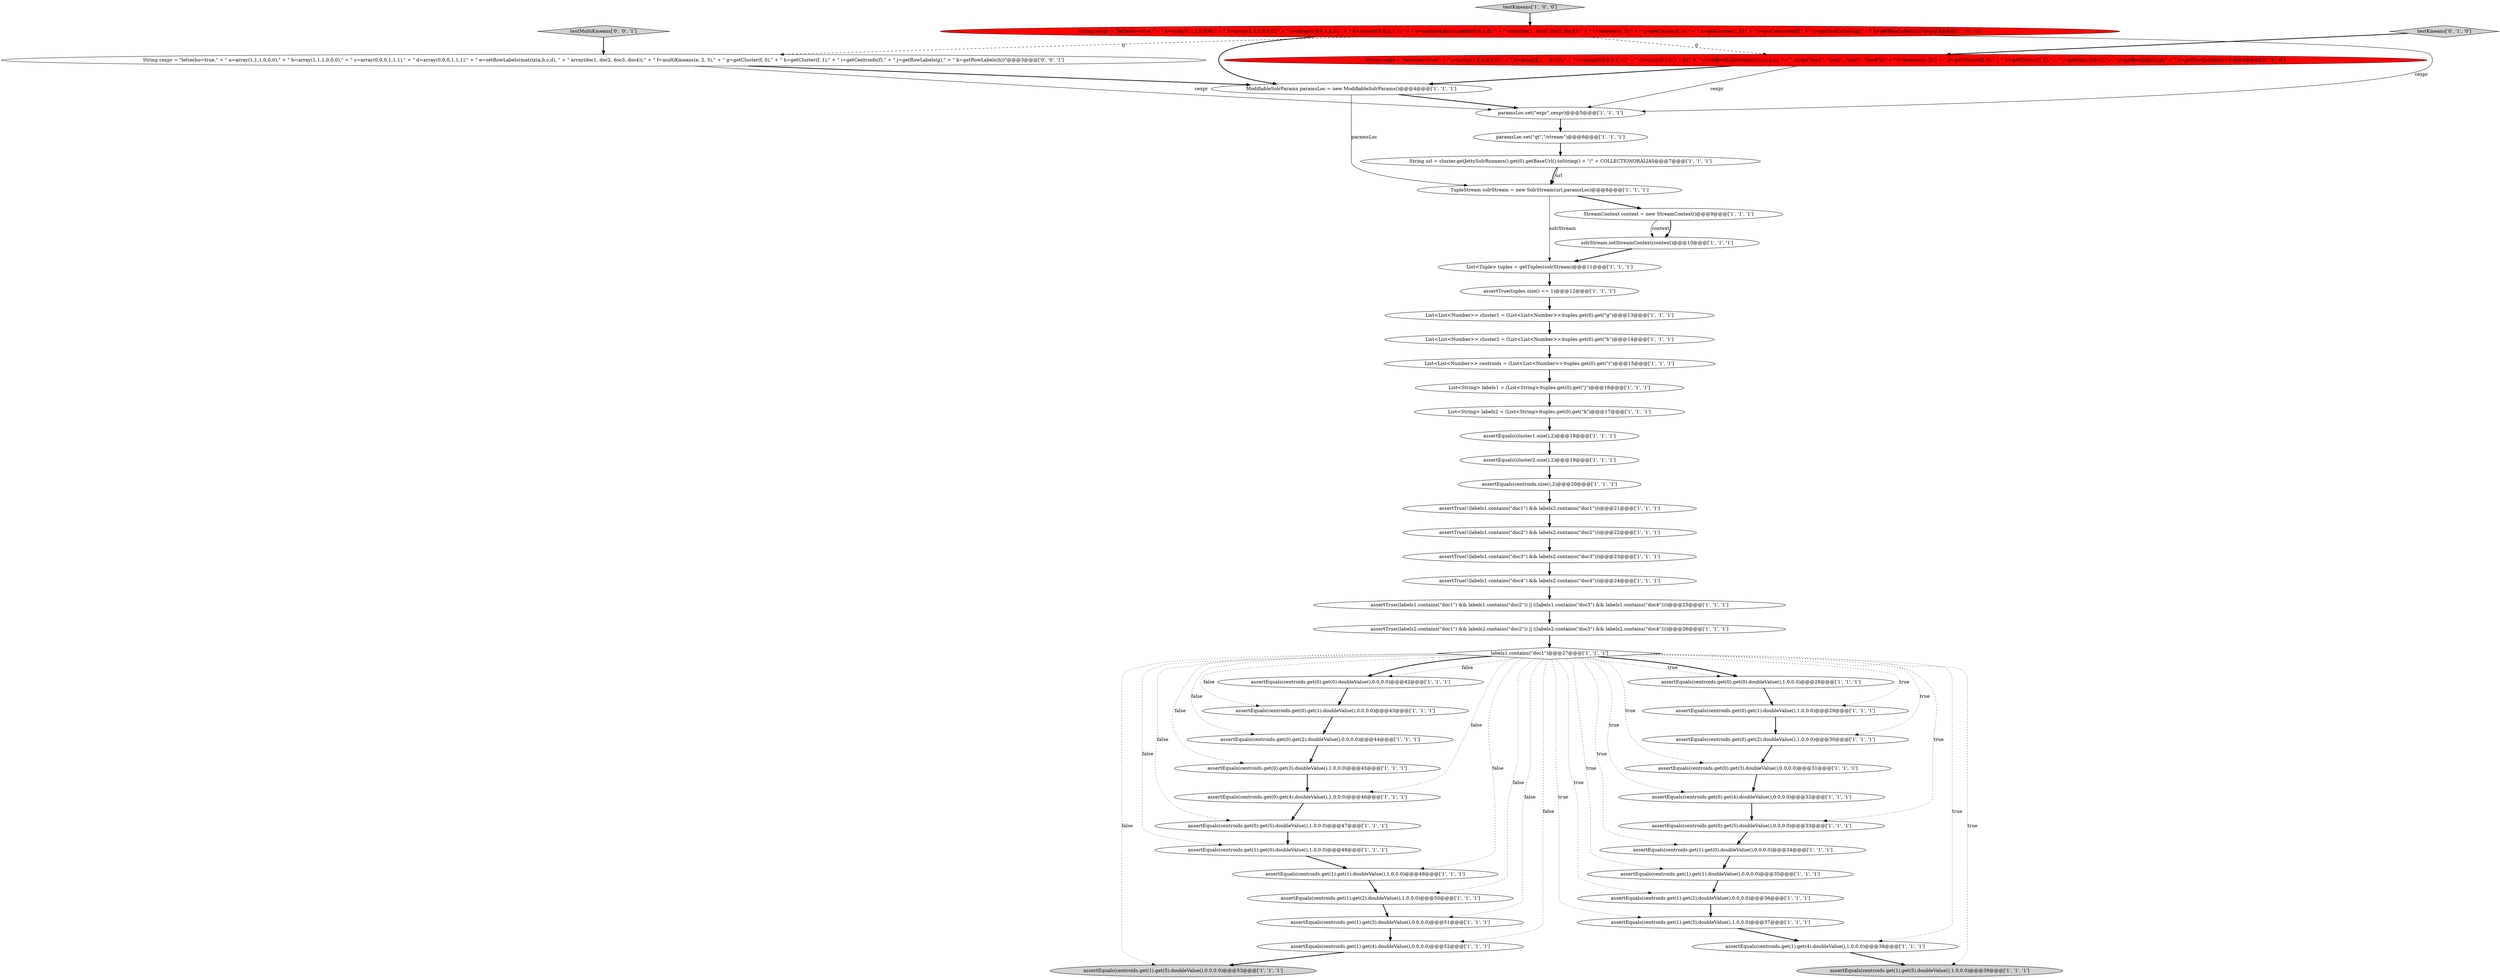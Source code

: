 digraph {
16 [style = filled, label = "assertTrue((labels1.contains(\"doc1\") && labels1.contains(\"doc2\")) || ((labels1.contains(\"doc3\") && labels1.contains(\"doc4\"))))@@@25@@@['1', '1', '1']", fillcolor = white, shape = ellipse image = "AAA0AAABBB1BBB"];
47 [style = filled, label = "List<List<Number>> cluster1 = (List<List<Number>>)tuples.get(0).get(\"g\")@@@13@@@['1', '1', '1']", fillcolor = white, shape = ellipse image = "AAA0AAABBB1BBB"];
4 [style = filled, label = "String cexpr = \"let(echo=true,\" + \" a=array(1,1,1,0,0,0),\" + \" b=array(1,1,1,0,0,0),\" + \" c=array(0,0,0,1,1,1),\" + \" d=array(0,0,0,1,1,1),\" + \" e=setRowLabels(matrix(a,b,c,d), \" + \" array(doc1, doc2, doc3, doc4)),\" + \" f=kmeans(e, 2),\" + \" g=getCluster(f, 0),\" + \" h=getCluster(f, 1),\" + \" i=getCentroids(f),\" + \" j=getRowLabels(g),\" + \" k=getRowLabels(h))\"@@@3@@@['1', '0', '0']", fillcolor = red, shape = ellipse image = "AAA1AAABBB1BBB"];
31 [style = filled, label = "assertEquals(centroids.get(1).get(0).doubleValue(),1.0,0.0)@@@48@@@['1', '1', '1']", fillcolor = white, shape = ellipse image = "AAA0AAABBB1BBB"];
52 [style = filled, label = "String cexpr = \"let(echo=true,\" + \" a=array(1,1,1,0,0,0),\" + \" b=array(1,1,1,0,0,0),\" + \" c=array(0,0,0,1,1,1),\" + \" d=array(0,0,0,1,1,1),\" + \" e=setRowLabels(matrix(a,b,c,d), \" + \" array(doc1, doc2, doc3, doc4)),\" + \" f=multiKmeans(e, 2, 5),\" + \" g=getCluster(f, 0),\" + \" h=getCluster(f, 1),\" + \" i=getCentroids(f),\" + \" j=getRowLabels(g),\" + \" k=getRowLabels(h))\"@@@3@@@['0', '0', '1']", fillcolor = white, shape = ellipse image = "AAA0AAABBB3BBB"];
23 [style = filled, label = "assertEquals(centroids.get(0).get(0).doubleValue(),1.0,0.0)@@@28@@@['1', '1', '1']", fillcolor = white, shape = ellipse image = "AAA0AAABBB1BBB"];
43 [style = filled, label = "assertEquals(centroids.get(1).get(2).doubleValue(),1.0,0.0)@@@50@@@['1', '1', '1']", fillcolor = white, shape = ellipse image = "AAA0AAABBB1BBB"];
32 [style = filled, label = "assertEquals(centroids.get(1).get(1).doubleValue(),1.0,0.0)@@@49@@@['1', '1', '1']", fillcolor = white, shape = ellipse image = "AAA0AAABBB1BBB"];
41 [style = filled, label = "assertEquals(centroids.get(0).get(4).doubleValue(),0.0,0.0)@@@32@@@['1', '1', '1']", fillcolor = white, shape = ellipse image = "AAA0AAABBB1BBB"];
53 [style = filled, label = "testMultiKmeans['0', '0', '1']", fillcolor = lightgray, shape = diamond image = "AAA0AAABBB3BBB"];
5 [style = filled, label = "List<String> labels1 = (List<String>)tuples.get(0).get(\"j\")@@@16@@@['1', '1', '1']", fillcolor = white, shape = ellipse image = "AAA0AAABBB1BBB"];
42 [style = filled, label = "assertEquals(centroids.get(0).get(1).doubleValue(),1.0,0.0)@@@29@@@['1', '1', '1']", fillcolor = white, shape = ellipse image = "AAA0AAABBB1BBB"];
13 [style = filled, label = "TupleStream solrStream = new SolrStream(url,paramsLoc)@@@8@@@['1', '1', '1']", fillcolor = white, shape = ellipse image = "AAA0AAABBB1BBB"];
8 [style = filled, label = "assertEquals(centroids.get(1).get(3).doubleValue(),0.0,0.0)@@@51@@@['1', '1', '1']", fillcolor = white, shape = ellipse image = "AAA0AAABBB1BBB"];
1 [style = filled, label = "assertEquals(centroids.get(0).get(3).doubleValue(),1.0,0.0)@@@45@@@['1', '1', '1']", fillcolor = white, shape = ellipse image = "AAA0AAABBB1BBB"];
11 [style = filled, label = "assertTrue(!(labels1.contains(\"doc2\") && labels2.contains(\"doc2\")))@@@22@@@['1', '1', '1']", fillcolor = white, shape = ellipse image = "AAA0AAABBB1BBB"];
21 [style = filled, label = "assertEquals(centroids.get(1).get(3).doubleValue(),1.0,0.0)@@@37@@@['1', '1', '1']", fillcolor = white, shape = ellipse image = "AAA0AAABBB1BBB"];
30 [style = filled, label = "assertEquals(centroids.get(1).get(4).doubleValue(),1.0,0.0)@@@38@@@['1', '1', '1']", fillcolor = white, shape = ellipse image = "AAA0AAABBB1BBB"];
9 [style = filled, label = "assertTrue(!(labels1.contains(\"doc4\") && labels2.contains(\"doc4\")))@@@24@@@['1', '1', '1']", fillcolor = white, shape = ellipse image = "AAA0AAABBB1BBB"];
45 [style = filled, label = "labels1.contains(\"doc1\")@@@27@@@['1', '1', '1']", fillcolor = white, shape = diamond image = "AAA0AAABBB1BBB"];
15 [style = filled, label = "assertEquals(centroids.get(1).get(2).doubleValue(),0.0,0.0)@@@36@@@['1', '1', '1']", fillcolor = white, shape = ellipse image = "AAA0AAABBB1BBB"];
29 [style = filled, label = "assertEquals(cluster2.size(),2)@@@19@@@['1', '1', '1']", fillcolor = white, shape = ellipse image = "AAA0AAABBB1BBB"];
3 [style = filled, label = "assertEquals(cluster1.size(),2)@@@18@@@['1', '1', '1']", fillcolor = white, shape = ellipse image = "AAA0AAABBB1BBB"];
25 [style = filled, label = "assertEquals(centroids.get(0).get(1).doubleValue(),0.0,0.0)@@@43@@@['1', '1', '1']", fillcolor = white, shape = ellipse image = "AAA0AAABBB1BBB"];
18 [style = filled, label = "solrStream.setStreamContext(context)@@@10@@@['1', '1', '1']", fillcolor = white, shape = ellipse image = "AAA0AAABBB1BBB"];
14 [style = filled, label = "assertEquals(centroids.get(1).get(5).doubleValue(),0.0,0.0)@@@53@@@['1', '1', '1']", fillcolor = lightgray, shape = ellipse image = "AAA0AAABBB1BBB"];
36 [style = filled, label = "assertEquals(centroids.get(1).get(1).doubleValue(),0.0,0.0)@@@35@@@['1', '1', '1']", fillcolor = white, shape = ellipse image = "AAA0AAABBB1BBB"];
2 [style = filled, label = "testKmeans['1', '0', '0']", fillcolor = lightgray, shape = diamond image = "AAA0AAABBB1BBB"];
12 [style = filled, label = "assertEquals(centroids.get(1).get(0).doubleValue(),0.0,0.0)@@@34@@@['1', '1', '1']", fillcolor = white, shape = ellipse image = "AAA0AAABBB1BBB"];
27 [style = filled, label = "assertTrue(tuples.size() == 1)@@@12@@@['1', '1', '1']", fillcolor = white, shape = ellipse image = "AAA0AAABBB1BBB"];
51 [style = filled, label = "String cexpr = \"let(echo=true,\" + \" a=array(1,1,1,0,0,0),\" + \" b=array(1,1,1,0,0,0),\" + \" c=array(0,0,0,1,1,1),\" + \" d=array(0,0,0,1,1,1),\" + \" e=setRowLabels(matrix(a,b,c,d), \" + \" array(\"doc1\", \"doc2\", \"doc3\", \"doc4\")),\" + \" f=kmeans(e, 2),\" + \" g=getCluster(f, 0),\" + \" h=getCluster(f, 1),\" + \" i=getCentroids(f),\" + \" j=getRowLabels(g),\" + \" k=getRowLabels(h))\"@@@3@@@['0', '1', '0']", fillcolor = red, shape = ellipse image = "AAA1AAABBB2BBB"];
20 [style = filled, label = "List<String> labels2 = (List<String>)tuples.get(0).get(\"k\")@@@17@@@['1', '1', '1']", fillcolor = white, shape = ellipse image = "AAA0AAABBB1BBB"];
48 [style = filled, label = "assertTrue(!(labels1.contains(\"doc1\") && labels2.contains(\"doc1\")))@@@21@@@['1', '1', '1']", fillcolor = white, shape = ellipse image = "AAA0AAABBB1BBB"];
7 [style = filled, label = "assertEquals(centroids.get(0).get(4).doubleValue(),1.0,0.0)@@@46@@@['1', '1', '1']", fillcolor = white, shape = ellipse image = "AAA0AAABBB1BBB"];
10 [style = filled, label = "List<List<Number>> centroids = (List<List<Number>>)tuples.get(0).get(\"i\")@@@15@@@['1', '1', '1']", fillcolor = white, shape = ellipse image = "AAA0AAABBB1BBB"];
34 [style = filled, label = "String url = cluster.getJettySolrRunners().get(0).getBaseUrl().toString() + \"/\" + COLLECTIONORALIAS@@@7@@@['1', '1', '1']", fillcolor = white, shape = ellipse image = "AAA0AAABBB1BBB"];
0 [style = filled, label = "List<List<Number>> cluster2 = (List<List<Number>>)tuples.get(0).get(\"h\")@@@14@@@['1', '1', '1']", fillcolor = white, shape = ellipse image = "AAA0AAABBB1BBB"];
38 [style = filled, label = "assertEquals(centroids.get(1).get(5).doubleValue(),1.0,0.0)@@@39@@@['1', '1', '1']", fillcolor = lightgray, shape = ellipse image = "AAA0AAABBB1BBB"];
24 [style = filled, label = "assertTrue(!(labels1.contains(\"doc3\") && labels2.contains(\"doc3\")))@@@23@@@['1', '1', '1']", fillcolor = white, shape = ellipse image = "AAA0AAABBB1BBB"];
17 [style = filled, label = "ModifiableSolrParams paramsLoc = new ModifiableSolrParams()@@@4@@@['1', '1', '1']", fillcolor = white, shape = ellipse image = "AAA0AAABBB1BBB"];
40 [style = filled, label = "paramsLoc.set(\"qt\",\"/stream\")@@@6@@@['1', '1', '1']", fillcolor = white, shape = ellipse image = "AAA0AAABBB1BBB"];
46 [style = filled, label = "assertEquals(centroids.size(),2)@@@20@@@['1', '1', '1']", fillcolor = white, shape = ellipse image = "AAA0AAABBB1BBB"];
26 [style = filled, label = "assertEquals(centroids.get(0).get(2).doubleValue(),1.0,0.0)@@@30@@@['1', '1', '1']", fillcolor = white, shape = ellipse image = "AAA0AAABBB1BBB"];
6 [style = filled, label = "assertEquals(centroids.get(0).get(5).doubleValue(),1.0,0.0)@@@47@@@['1', '1', '1']", fillcolor = white, shape = ellipse image = "AAA0AAABBB1BBB"];
39 [style = filled, label = "assertEquals(centroids.get(1).get(4).doubleValue(),0.0,0.0)@@@52@@@['1', '1', '1']", fillcolor = white, shape = ellipse image = "AAA0AAABBB1BBB"];
50 [style = filled, label = "testKmeans['0', '1', '0']", fillcolor = lightgray, shape = diamond image = "AAA0AAABBB2BBB"];
22 [style = filled, label = "assertEquals(centroids.get(0).get(5).doubleValue(),0.0,0.0)@@@33@@@['1', '1', '1']", fillcolor = white, shape = ellipse image = "AAA0AAABBB1BBB"];
28 [style = filled, label = "assertEquals(centroids.get(0).get(2).doubleValue(),0.0,0.0)@@@44@@@['1', '1', '1']", fillcolor = white, shape = ellipse image = "AAA0AAABBB1BBB"];
37 [style = filled, label = "StreamContext context = new StreamContext()@@@9@@@['1', '1', '1']", fillcolor = white, shape = ellipse image = "AAA0AAABBB1BBB"];
19 [style = filled, label = "assertEquals(centroids.get(0).get(0).doubleValue(),0.0,0.0)@@@42@@@['1', '1', '1']", fillcolor = white, shape = ellipse image = "AAA0AAABBB1BBB"];
44 [style = filled, label = "assertTrue((labels2.contains(\"doc1\") && labels2.contains(\"doc2\")) || ((labels2.contains(\"doc3\") && labels2.contains(\"doc4\"))))@@@26@@@['1', '1', '1']", fillcolor = white, shape = ellipse image = "AAA0AAABBB1BBB"];
49 [style = filled, label = "paramsLoc.set(\"expr\",cexpr)@@@5@@@['1', '1', '1']", fillcolor = white, shape = ellipse image = "AAA0AAABBB1BBB"];
35 [style = filled, label = "List<Tuple> tuples = getTuples(solrStream)@@@11@@@['1', '1', '1']", fillcolor = white, shape = ellipse image = "AAA0AAABBB1BBB"];
33 [style = filled, label = "assertEquals(centroids.get(0).get(3).doubleValue(),0.0,0.0)@@@31@@@['1', '1', '1']", fillcolor = white, shape = ellipse image = "AAA0AAABBB1BBB"];
4->51 [style = dashed, label="0"];
45->15 [style = dotted, label="true"];
5->20 [style = bold, label=""];
15->21 [style = bold, label=""];
45->8 [style = dotted, label="false"];
39->14 [style = bold, label=""];
21->30 [style = bold, label=""];
45->38 [style = dotted, label="true"];
46->48 [style = bold, label=""];
9->16 [style = bold, label=""];
45->22 [style = dotted, label="true"];
4->49 [style = solid, label="cexpr"];
45->32 [style = dotted, label="false"];
29->46 [style = bold, label=""];
43->8 [style = bold, label=""];
51->17 [style = bold, label=""];
18->35 [style = bold, label=""];
45->42 [style = dotted, label="true"];
41->22 [style = bold, label=""];
49->40 [style = bold, label=""];
8->39 [style = bold, label=""];
47->0 [style = bold, label=""];
45->1 [style = dotted, label="false"];
25->28 [style = bold, label=""];
45->23 [style = dotted, label="true"];
53->52 [style = bold, label=""];
33->41 [style = bold, label=""];
51->49 [style = solid, label="cexpr"];
20->3 [style = bold, label=""];
40->34 [style = bold, label=""];
2->4 [style = bold, label=""];
37->18 [style = solid, label="context"];
19->25 [style = bold, label=""];
13->37 [style = bold, label=""];
45->43 [style = dotted, label="false"];
7->6 [style = bold, label=""];
45->39 [style = dotted, label="false"];
4->52 [style = dashed, label="0"];
27->47 [style = bold, label=""];
44->45 [style = bold, label=""];
3->29 [style = bold, label=""];
4->17 [style = bold, label=""];
45->23 [style = bold, label=""];
31->32 [style = bold, label=""];
12->36 [style = bold, label=""];
45->31 [style = dotted, label="false"];
11->24 [style = bold, label=""];
1->7 [style = bold, label=""];
45->41 [style = dotted, label="true"];
23->42 [style = bold, label=""];
45->7 [style = dotted, label="false"];
10->5 [style = bold, label=""];
17->49 [style = bold, label=""];
16->44 [style = bold, label=""];
48->11 [style = bold, label=""];
45->26 [style = dotted, label="true"];
45->6 [style = dotted, label="false"];
24->9 [style = bold, label=""];
34->13 [style = solid, label="url"];
45->25 [style = dotted, label="false"];
45->28 [style = dotted, label="false"];
42->26 [style = bold, label=""];
30->38 [style = bold, label=""];
35->27 [style = bold, label=""];
34->13 [style = bold, label=""];
36->15 [style = bold, label=""];
13->35 [style = solid, label="solrStream"];
28->1 [style = bold, label=""];
32->43 [style = bold, label=""];
45->33 [style = dotted, label="true"];
52->17 [style = bold, label=""];
0->10 [style = bold, label=""];
6->31 [style = bold, label=""];
17->13 [style = solid, label="paramsLoc"];
45->19 [style = bold, label=""];
45->19 [style = dotted, label="false"];
22->12 [style = bold, label=""];
50->51 [style = bold, label=""];
52->49 [style = solid, label="cexpr"];
45->12 [style = dotted, label="true"];
37->18 [style = bold, label=""];
45->36 [style = dotted, label="true"];
45->30 [style = dotted, label="true"];
45->21 [style = dotted, label="true"];
26->33 [style = bold, label=""];
45->14 [style = dotted, label="false"];
}
